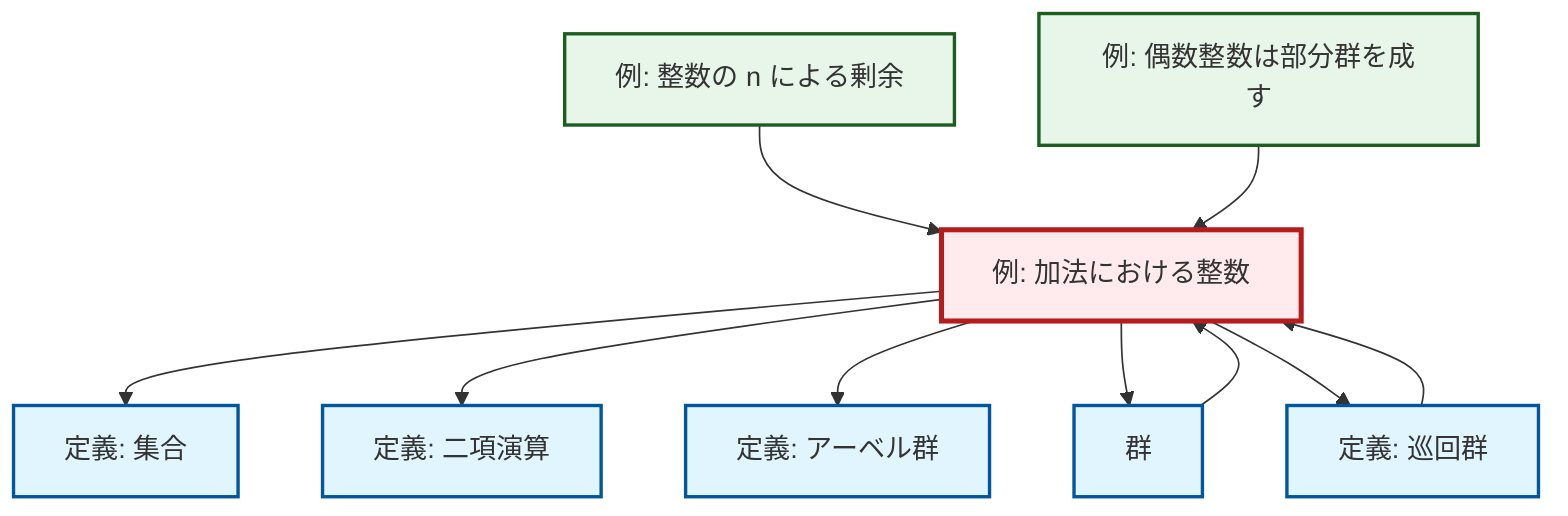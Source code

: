 graph TD
    classDef definition fill:#e1f5fe,stroke:#01579b,stroke-width:2px
    classDef theorem fill:#f3e5f5,stroke:#4a148c,stroke-width:2px
    classDef axiom fill:#fff3e0,stroke:#e65100,stroke-width:2px
    classDef example fill:#e8f5e9,stroke:#1b5e20,stroke-width:2px
    classDef current fill:#ffebee,stroke:#b71c1c,stroke-width:3px
    ex-even-integers-subgroup["例: 偶数整数は部分群を成す"]:::example
    def-set["定義: 集合"]:::definition
    def-cyclic-group["定義: 巡回群"]:::definition
    def-binary-operation["定義: 二項演算"]:::definition
    ex-quotient-integers-mod-n["例: 整数の n による剰余"]:::example
    ex-integers-addition["例: 加法における整数"]:::example
    def-group["群"]:::definition
    def-abelian-group["定義: アーベル群"]:::definition
    def-cyclic-group --> ex-integers-addition
    def-group --> ex-integers-addition
    ex-integers-addition --> def-set
    ex-integers-addition --> def-binary-operation
    ex-integers-addition --> def-abelian-group
    ex-integers-addition --> def-group
    ex-integers-addition --> def-cyclic-group
    ex-quotient-integers-mod-n --> ex-integers-addition
    ex-even-integers-subgroup --> ex-integers-addition
    class ex-integers-addition current
